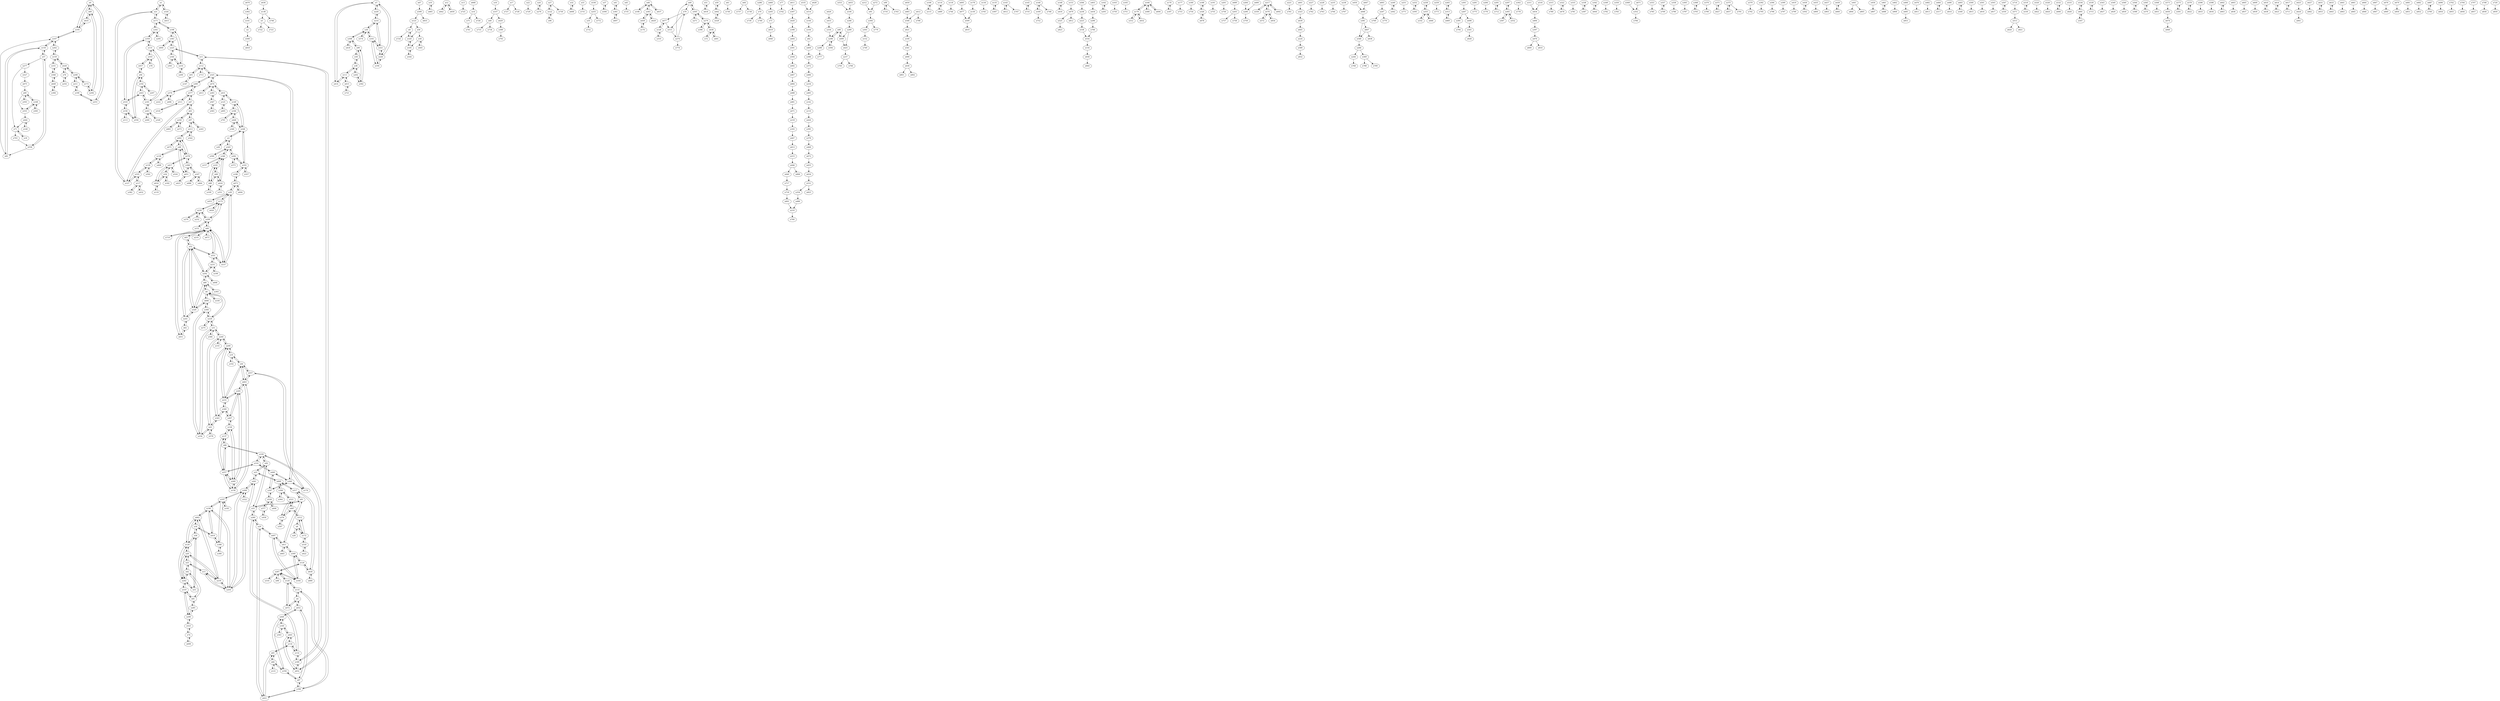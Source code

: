 digraph mapgraph {
n0[p="-73.9480613,-40.7637049"]
n1[p="-73.712891,-40.861032"]
n2[p="-74.1955544,-40.7893989"]
n3[p="-73.727242,-40.843161"]
n4[p="-73.700571,-40.848768"]
n5[p="-74.193551,-40.903933"]
n6[p="-73.717465,-40.842958"]
n7[p="-73.768898,-40.887071"]
n8[p="-73.700015,-40.836717"]
n9[p="-74.199914,-40.551733"]
n10[p="-74.057131,-40.999793"]
n11[p="-73.708236,-40.85059"]
n12[p="-73.7564774,-40.9996585"]
n13[p="-73.916988,-40.70768"]
n14[p="-73.859714,-40.974418"]
n15[p="-73.706959,-40.838914"]
n16[p="-73.6986898,-40.9770735"]
n17[p="-74.1809679,-40.6942569"]
n18[p="-73.955414,-40.7561056"]
n19[p="-73.714321,-40.845561"]
n20[p="-73.70833,-40.837761"]
n21[p="-73.713042,-40.857224"]
n22[p="-74.0725072,-40.9161419"]
n23[p="-73.706124,-40.841263"]
n24[p="-73.7691755,-40.6522811"]
n25[p="-73.706603,-40.838271"]
n26[p="-73.699668,-40.837054"]
n27[p="-74.198483,-40.556226"]
n28[p="-73.730808,-40.845095"]
n29[p="-73.705116,-40.846278"]
n30[p="-73.768309,-40.884372"]
n31[p="-73.715675,-40.843166"]
n32[p="-73.8830834,-40.5617412"]
n33[p="-73.7896098,-40.6472156"]
n34[p="-73.711488,-40.837556"]
n35[p="-74.0961973,-40.9930737"]
n36[p="-73.71116,-40.836915"]
n37[p="-74.200004,-40.996983"]
n38[p="-73.772502,-40.882125"]
n39[p="-73.720962,-40.840155"]
n40[p="-73.7334567,-40.9631318"]
n41[p="-73.701228,-40.791939"]
n42[p="-73.706242,-40.837623"]
n43[p="-73.714272,-40.840702"]
n44[p="-73.713428,-40.845665"]
n45[p="-73.833572,-40.699785"]
n46[p="-73.979743,-40.702293"]
n47[p="-73.718717,-40.851642"]
n48[p="-73.720682,-40.859717"]
n49[p="-73.7960414,-40.866325"]
n50[p="-74.198047,-40.551427"]
n51[p="-74.001257,-40.713496"]
n52[p="-73.718816,-40.840458"]
n53[p="-73.710896,-40.836369"]
n54[p="-73.727488,-40.864945"]
n55[p="-73.706655,-40.843122"]
n56[p="-74.198482,-40.550374"]
n57[p="-73.953743,-40.7574135"]
n58[p="-73.772737,-40.881881"]
n59[p="-74.1995539,-40.5145428"]
n60[p="-73.9472582,-40.7632907"]
n61[p="-73.6990212,-40.7400761"]
n62[p="-73.717744,-40.839611"]
n63[p="-73.72038,-40.853075"]
n64[p="-74.0319253,-40.9096859"]
n65[p="-73.705062,-40.847427"]
n66[p="-73.719804,-40.838061"]
n67[p="-74.200441,-40.550914"]
n68[p="-73.726459,-40.839722"]
n69[p="-73.957638,-40.754627"]
n70[p="-73.700792,-40.760842"]
n71[p="-73.955574,-40.756484"]
n72[p="-73.7849639,-40.8700612"]
n73[p="-73.7035493,-40.7690347"]
n74[p="-73.709069,-40.834341"]
n75[p="-73.861566,-40.968969"]
n76[p="-73.941109,-40.7699739"]
n77[p="-73.699067,-40.6458147"]
n78[p="-73.697752,-40.855403"]
n79[p="-73.79932,-40.868125"]
n80[p="-73.718355,-40.842856"]
n81[p="-73.706151,-40.836931"]
n82[p="-74.1964272,-40.6513668"]
n83[p="-73.718698,-40.839807"]
n84[p="-73.705081,-40.847806"]
n85[p="-73.9532809,-40.7593858"]
n86[p="-73.70888,-40.842579"]
n87[p="-73.703171,-40.847572"]
n88[p="-73.725575,-40.8397"]
n89[p="-74.1966538,-40.8725628"]
n90[p="-73.768244,-40.882295"]
n91[p="-73.70529,-40.843192"]
n92[p="-73.707395,-40.842337"]
n93[p="-73.710496,-40.849094"]
n94[p="-73.7029978,-40.8613235"]
n95[p="-74.1987921,-40.7115297"]
n96[p="-74.198598,-40.555273"]
n97[p="-73.721602,-40.85387"]
n98[p="-73.699873,-40.846104"]
n99[p="-74.186147,-40.784472"]
n100[p="-73.7343908,-40.9913271"]
n101[p="-73.72595,-40.840006"]
n102[p="-73.71455,-40.846707"]
n103[p="-73.703159,-40.85624"]
n104[p="-74.1968646,-40.6511281"]
n105[p="-74.198297,-40.552085"]
n106[p="-73.8321662,-40.6651004"]
n107[p="-73.9522133,-40.7603122"]
n108[p="-73.9791778,-40.7043399"]
n109[p="-73.7255075,-40.8392052"]
n110[p="-74.1891621,-40.655579"]
n111[p="-73.772819,-40.883071"]
n112[p="-73.710823,-40.849995"]
n113[p="-73.7082093,-40.865931"]
n114[p="-73.890098,-40.7903419"]
n115[p="-73.8326382,-40.6660592"]
n116[p="-73.70595,-40.847258"]
n117[p="-73.715391,-40.859723"]
n118[p="-73.7485744,-41.0008608"]
n119[p="-73.725777,-40.858749"]
n120[p="-73.702629,-40.84596"]
n121[p="-73.704445,-40.847856"]
n122[p="-74.199097,-40.555645"]
n123[p="-74.199204,-40.550016"]
n124[p="-73.701586,-40.844299"]
n125[p="-73.728178,-40.850213"]
n126[p="-73.710869,-40.841967"]
n127[p="-73.715786,-40.857539"]
n128[p="-73.798863,-40.869868"]
n129[p="-73.708975,-40.837568"]
n130[p="-74.1993554,-40.7863719"]
n131[p="-73.705448,-40.856598"]
n132[p="-73.706204,-40.844407"]
n133[p="-73.703298,-40.846425"]
n134[p="-74.2002518,-40.5318426"]
n135[p="-74.199002,-40.635314"]
n136[p="-73.719798,-40.859133"]
n137[p="-73.709997,-40.842193"]
n138[p="-74.196043,-40.901815"]
n139[p="-73.718986,-40.858782"]
n140[p="-73.9558124,-40.7555212"]
n141[p="-74.1991247,-40.7868105"]
n142[p="-74.1898246,-40.6550764"]
n143[p="-74.012544,-40.713179"]
n144[p="-74.1990462,-40.6499162"]
n145[p="-74.1414178,-40.647737"]
n146[p="-73.954619,-40.631944"]
n147[p="-73.710974,-40.8487"]
n148[p="-73.700882,-40.627806"]
n149[p="-73.724383,-40.844747"]
n150[p="-73.952203,-40.7589389"]
n151[p="-73.720552,-40.837248"]
n152[p="-74.1956003,-40.7141605"]
n153[p="-74.2001757,-40.7557989"]
n154[p="-74.1938622,-40.7093298"]
n155[p="-73.715377,-40.846277"]
n156[p="-73.7077768,-40.8642992"]
n157[p="-73.728247,-40.841211"]
n158[p="-73.711445,-40.844881"]
n159[p="-73.9433364,-40.7688922"]
n160[p="-73.705707,-40.848721"]
n161[p="-73.768423,-40.885168"]
n162[p="-74.201099,-40.530759"]
n163[p="-74.2000994,-40.8578577"]
n164[p="-73.703241,-40.845446"]
n165[p="-73.994091,-40.808156"]
n166[p="-74.199553,-40.553306"]
n167[p="-73.716616,-40.8665"]
n168[p="-73.956962,-40.754992"]
n169[p="-73.9545726,-40.6315498"]
n170[p="-74.1058982,-40.7079761"]
n171[p="-73.711296,-40.857059"]
n172[p="-73.701029,-40.835713"]
n173[p="-73.9457989,-40.7649862"]
n174[p="-73.713581,-40.847099"]
n175[p="-73.72074,-40.839048"]
n176[p="-73.9773054,-40.7040889"]
n177[p="-73.9888711,-40.6257607"]
n178[p="-74.2002449,-40.7849939"]
n179[p="-74.199015,-40.552686"]
n180[p="-73.767549,-40.71788"]
n181[p="-73.7049767,-40.858572"]
n182[p="-73.729091,-40.865426"]
n183[p="-74.1877673,-40.6572272"]
n184[p="-73.73212,-40.847458"]
n185[p="-73.710185,-40.839921"]
n186[p="-73.723805,-40.843187"]
n187[p="-74.1059075,-40.7084648"]
n188[p="-73.865251,-41.000085"]
n189[p="-73.707352,-40.844479"]
n190[p="-73.94714,-40.764759"]
n191[p="-73.9719667,-40.6196746"]
n192[p="-73.7063098,-40.8609937"]
n193[p="-73.724279,-40.842771"]
n194[p="-73.769443,-40.885095"]
n195[p="-73.949114,-40.762966"]
n196[p="-73.709629,-40.838844"]
n197[p="-73.709962,-40.839482"]
n198[p="-73.711345,-40.856319"]
n199[p="-73.720516,-40.844545"]
n200[p="-73.712718,-40.854801"]
n201[p="-73.6995013,-40.6595913"]
n202[p="-73.771072,-40.88207"]
n203[p="-73.8393091,-40.9906904"]
n204[p="-73.707565,-40.839455"]
n205[p="-73.7010187,-40.7680289"]
n206[p="-73.7019461,-40.7686815"]
n207[p="-73.7068613,-40.8621678"]
n208[p="-73.9446202,-40.7668711"]
n209[p="-73.713887,-40.843369"]
n210[p="-74.1823344,-40.6671048"]
n211[p="-73.946102,-40.765917"]
n212[p="-74.2006482,-40.712717"]
n213[p="-73.721102,-40.855671"]
n214[p="-73.768338,-40.88615"]
n215[p="-74.1854217,-40.6606084"]
n216[p="-73.7138,-40.854872"]
n217[p="-73.942307,-40.999205"]
n218[p="-74.188344,-40.656572"]
n219[p="-73.717848,-40.837575"]
n220[p="-73.768071,-40.886787"]
n221[p="-74.2004151,-40.672878"]
n222[p="-73.714332,-40.850355"]
n223[p="-74.1962708,-40.7102814"]
n224[p="-74.1949404,-40.7093461"]
n225[p="-73.709553,-40.852492"]
n226[p="-73.769007,-40.885768"]
n227[p="-73.699774,-40.679245"]
n228[p="-73.803176,-41.000122"]
n229[p="-73.716568,-40.843062"]
n230[p="-73.721562,-40.838072"]
n231[p="-73.720141,-40.842652"]
n232[p="-73.722361,-40.838247"]
n233[p="-73.712994,-40.843471"]
n234[p="-74.1921652,-40.6536919"]
n235[p="-73.853003,-40.985652"]
n236[p="-74.197687,-40.7107653"]
n237[p="-74.1912073,-40.8718228"]
n238[p="-73.9883978,-40.8626803"]
n239[p="-73.70795,-40.838605"]
n240[p="-73.714781,-40.843268"]
n241[p="-73.71812,-40.840036"]
n242[p="-73.708649,-40.83694"]
n243[p="-73.722953,-40.853834"]
n244[p="-74.0654406,-40.9647275"]
n245[p="-73.712101,-40.843573"]
n246[p="-74.1975331,-40.8741033"]
n247[p="-74.1820521,-40.9986537"]
n248[p="-73.725855,-40.844185"]
n249[p="-74.099625,-41.000024"]
n250[p="-73.720011,-40.849583"]
n251[p="-73.94455,-40.631072"]
n252[p="-74.1229715,-40.9834937"]
n253[p="-73.9475962,-40.7642477"]
n254[p="-73.9412967,-40.7702218"]
n255[p="-74.0970293,-40.9949191"]
n256[p="-73.71516,-40.840568"]
n257[p="-73.710233,-40.843785"]
n258[p="-73.6994165,-40.8394837"]
n259[p="-73.876399,-40.731467"]
n260[p="-73.7034307,-40.8594727"]
n261[p="-73.707146,-40.840316"]
n262[p="-73.9452922,-40.7686673"]
n263[p="-73.7037166,-40.8585598"]
n264[p="-73.6999291,-40.7679925"]
n265[p="-73.701329,-40.8309"]
n266[p="-74.0659985,-40.9694687"]
n267[p="-74.1990584,-40.7067964"]
n268[p="-73.707657,-40.84017"]
n269[p="-73.711207,-40.843675"]
n270[p="-73.721322,-40.837221"]
n271[p="-73.7919912,-40.8612579"]
n272[p="-74.2006428,-40.7126357"]
n273[p="-73.718793,-40.849817"]
n274[p="-73.800455,-40.867308"]
n275[p="-73.717043,-40.845457"]
n276[p="-73.7666177,-40.6511285"]
n277[p="-73.9542606,-40.7557805"]
n278[p="-73.723054,-40.861535"]
n279[p="-73.7927112,-40.867943"]
n280[p="-73.706241,-40.843922"]
n281[p="-74.0024963,-40.7126277"]
n282[p="-73.724619,-40.841811"]
n283[p="-73.722558,-40.846956"]
n284[p="-73.878697,-40.732697"]
n285[p="-73.706178,-40.836184"]
n286[p="-73.699989,-40.760992"]
n287[p="-73.701375,-40.845286"]
n288[p="-74.199286,-40.8694346"]
n289[p="-74.196573,-40.873523"]
n290[p="-73.707983,-40.835648"]
n291[p="-74.2000359,-40.9507897"]
n292[p="-73.719249,-40.842753"]
n293[p="-74.199993,-40.531062"]
n294[p="-73.9467577,-40.7638534"]
n295[p="-73.709877,-40.863367"]
n296[p="-74.196126,-40.7103749"]
n297[p="-73.8891797,-40.7941173"]
n298[p="-74.1985343,-40.8702658"]
n299[p="-73.720682,-40.837991"]
n300[p="-73.716046,-40.840433"]
n301[p="-74.2003834,-40.705998"]
n302[p="-74.073253,-40.73379"]
n303[p="-74.1957558,-40.7136482"]
n304[p="-74.1961916,-40.7116864"]
n305[p="-73.8905391,-40.7945661"]
n306[p="-73.721437,-40.862438"]
n307[p="-74.1991694,-40.6500379"]
n308[p="-73.768395,-40.884007"]
n309[p="-73.703507,-40.844581"]
n310[p="-73.7983115,-40.8709683"]
n311[p="-74.2005205,-40.5594302"]
n312[p="-74.200252,-40.552361"]
n313[p="-73.700453,-40.830918"]
n314[p="-73.709188,-40.843906"]
n315[p="-73.999709,-40.822205"]
n316[p="-73.699573,-40.847555"]
n317[p="-73.703296,-40.841331"]
n318[p="-73.699877,-40.835594"]
n319[p="-73.708313,-40.836286"]
n320[p="-74.199105,-40.551906"]
n321[p="-73.768371,-40.885782"]
n322[p="-74.200463,-40.524641"]
n323[p="-74.1972632,-40.7102651"]
n324[p="-73.7122683,-40.8640225"]
n325[p="-73.714252,-40.848661"]
n326[p="-73.86349,-40.999254"]
n327[p="-73.722899,-40.839626"]
n328[p="-73.7031941,-40.8584839"]
n329[p="-73.71787,-40.840389"]
n330[p="-73.717883,-40.845114"]
n331[p="-73.9438317,-40.7693493"]
n332[p="-73.6999331,-40.8401531"]
n333[p="-73.951335,-40.629978"]
n334[p="-74.1983257,-40.8712599"]
n335[p="-73.717103,-40.858028"]
n336[p="-74.198442,-40.874617"]
n337[p="-73.7309943,-40.9640334"]
n338[p="-73.699943,-40.973902"]
n339[p="-73.707827,-40.842709"]
n340[p="-73.712565,-40.841291"]
n341[p="-73.709909,-40.856985"]
n342[p="-73.8803505,-40.7074909"]
n343[p="-73.7134,-40.840901"]
n344[p="-73.712226,-40.852745"]
n345[p="-73.727903,-40.842638"]
n346[p="-73.726845,-40.841528"]
n347[p="-73.712226,-40.84732"]
n348[p="-73.733359,-40.846978"]
n349[p="-73.863458,-40.827573"]
n350[p="-73.869984,-40.826632"]
n351[p="-73.728626,-40.835716"]
n352[p="-74.0273515,-40.824112"]
n353[p="-73.968784,-40.628473"]
n354[p="-74.1807975,-40.6651944"]
n355[p="-73.7000236,-40.8395281"]
n356[p="-73.703148,-40.84863"]
n357[p="-74.0226208,-40.7462692"]
n358[p="-74.0599017,-40.728049"]
n359[p="-73.7083198,-40.8569085"]
n360[p="-73.712803,-40.847157"]
n361[p="-73.701681,-40.792536"]
n362[p="-74.1994412,-40.7864897"]
n363[p="-73.978958,-40.70216"]
n364[p="-73.70071,-40.844091"]
n365[p="-73.9404015,-40.8321814"]
n366[p="-73.704513,-40.839902"]
n367[p="-73.885446,-40.7961057"]
n368[p="-74.147874,-41.000428"]
n369[p="-74.06569,-40.96653"]
n370[p="-74.0904946,-40.7438558"]
n371[p="-74.084486,-41.000003"]
n372[p="-74.1940676,-40.652654"]
n373[p="-73.724286,-40.840243"]
n374[p="-73.714956,-40.850823"]
n375[p="-73.985235,-40.693045"]
n376[p="-73.703462,-40.839591"]
n377[p="-73.708641,-40.84842"]
n378[p="-74.1882179,-40.6564357"]
n379[p="-74.035561,-40.637917"]
n380[p="-73.711977,-40.839266"]
n381[p="-74.0715193,-40.982911"]
n382[p="-73.716793,-40.859453"]
n383[p="-73.711138,-40.855352"]
n384[p="-73.94276,-40.770744"]
n385[p="-73.715887,-40.850291"]
n386[p="-73.711914,-40.838903"]
n387[p="-73.701102,-40.973493"]
n388[p="-74.1948268,-40.6522399"]
n389[p="-73.7365045,-40.96219"]
n390[p="-73.704002,-40.846855"]
n391[p="-74.1973257,-40.7073658"]
n392[p="-73.984292,-40.693036"]
n393[p="-73.718677,-40.844484"]
n394[p="-73.940679,-40.631101"]
n395[p="-74.1885371,-40.6561264"]
n396[p="-73.7936825,-40.8685015"]
n397[p="-74.1905376,-40.5778659"]
n398[p="-74.1965693,-40.6514832"]
n399[p="-73.6996417,-40.753308"]
n400[p="-73.6992507,-40.7675267"]
n401[p="-74.2006214,-40.7123511"]
n402[p="-73.722274,-40.858564"]
n403[p="-74.2002834,-40.7127089"]
n404[p="-74.1961772,-40.6516971"]
n405[p="-73.70598,-40.848012"]
n406[p="-73.710255,-40.848699"]
n407[p="-73.711723,-40.84167"]
n408[p="-73.721046,-40.858097"]
n409[p="-74.1955791,-40.6518294"]
n410[p="-73.711787,-40.8382"]
n411[p="-73.704413,-40.844054"]
n412[p="-73.726946,-41.000121"]
n413[p="-73.720584,-40.844917"]
n414[p="-73.771038,-40.88709"]
n415[p="-73.7096036,-40.8678379"]
n416[p="-73.699873,-40.627864"]
n417[p="-73.724167,-40.862409"]
n418[p="-73.769895,-40.884093"]
n419[p="-73.7882473,-40.6457178"]
n420[p="-74.1970088,-40.6512434"]
n421[p="-73.705027,-40.846995"]
n422[p="-73.699834,-40.834761"]
n423[p="-73.718263,-40.861127"]
n424[p="-73.727403,-40.839579"]
n425[p="-74.195622,-40.87311"]
n426[p="-74.1888429,-40.6558476"]
n427[p="-74.085994,-41.000083"]
n428[p="-73.9428,-40.7687577"]
n429[p="-73.7358406,-40.9623623"]
n430[p="-74.164713,-40.999094"]
n431[p="-73.722364,-40.845521"]
n432[p="-73.714984,-40.862141"]
n433[p="-74.1994893,-40.8704883"]
n434[p="-74.1980142,-40.7114281"]
n435[p="-74.0267926,-40.8299734"]
n436[p="-73.7396421,-40.9852183"]
n437[p="-73.957531,-40.604824"]
n438[p="-73.7916166,-40.8688734"]
n439[p="-73.975447,-41.000456"]
n440[p="-73.712469,-40.846861"]
n441[p="-74.09932,-40.701014"]
n442[p="-74.1992714,-40.5132724"]
n443[p="-73.7075195,-40.8606829"]
n444[p="-73.9562644,-40.7561709"]
n445[p="-74.197402,-40.551621"]
n446[p="-74.1851105,-40.6610621"]
n447[p="-74.1874803,-40.6575853"]
n448[p="-73.731567,-40.84678"]
n449[p="-73.702685,-40.849579"]
n450[p="-74.0713155,-41.0005246"]
n451[p="-73.719949,-40.861723"]
n452[p="-73.701228,-40.849245"]
n453[p="-73.7231704,-40.838529"]
n454[p="-74.198618,-40.561098"]
n455[p="-74.1858589,-40.6594445"]
n456[p="-73.978864,-40.627018"]
n457[p="-73.702304,-40.861139"]
n458[p="-73.708134,-40.849818"]
n459[p="-73.977912,-40.701991"]
n460[p="-73.6997026,-40.7676245"]
n461[p="-74.053952,-40.999964"]
n462[p="-74.1911619,-40.5703164"]
n463[p="-73.71254,-40.845766"]
n464[p="-73.715709,-40.867847"]
n465[p="-74.056968,-41.000097"]
n466[p="-73.9553497,-40.8608276"]
n467[p="-74.1922876,-40.6538191"]
n468[p="-74.1876252,-40.6570705"]
n469[p="-73.699927,-40.830916"]
n470[p="-74.1922198,-40.585056"]
n471[p="-74.1889636,-40.6559819"]
n472[p="-73.699915,-40.8483"]
n473[p="-73.72165,-40.844526"]
n474[p="-73.721504,-40.845859"]
n475[p="-73.725972,-40.857372"]
n476[p="-73.938833,-40.631649"]
n477[p="-73.79944,-40.868718"]
n478[p="-74.1997224,-40.5249087"]
n479[p="-74.1929537,-40.752666"]
n480[p="-74.1818007,-40.6668037"]
n481[p="-74.1892854,-40.6557052"]
n482[p="-74.0088311,-40.7060176"]
n483[p="-73.7268281,-40.9992596"]
n484[p="-73.9780624,-40.8285567"]
n485[p="-74.1913179,-40.6541541"]
n486[p="-74.1933152,-40.6530645"]
n487[p="-73.703495,-40.838252"]
n488[p="-74.1899426,-40.6552026"]
n489[p="-73.880558,-40.7859056"]
n490[p="-74.201674,-40.6504"]
n491[p="-73.7924985,-40.869539"]
n492[p="-74.1941895,-40.6527815"]
n493[p="-73.9109129,-40.8924966"]
n494[p="-74.190117,-40.5760014"]
n495[p="-73.728574,-40.851174"]
n496[p="-73.714419,-40.851891"]
n497[p="-73.703845,-40.845853"]
n498[p="-74.1974008,-40.7075203"]
n499[p="-74.1961707,-40.8731892"]
n500[p="-73.860624,-40.568638"]
n501[p="-74.0024892,-40.7115668"]
n502[p="-74.164482,-41.000125"]
n503[p="-73.857848,-41.000132"]
n504[p="-74.1949431,-40.6523704"]
n505[p="-73.7946252,-40.8646576"]
n506[p="-74.198421,-41.000173"]
n507[p="-73.8718075,-40.7889383"]
n508[p="-74.1939371,-40.7903817"]
n509[p="-74.1983104,-40.7872485"]
n510[p="-73.7083284,-40.8608833"]
n511[p="-73.715705,-40.852525"]
n512[p="-73.701807,-40.836269"]
n513[p="-73.9139165,-40.9941886"]
n514[p="-74.1994378,-40.649668"]
n515[p="-73.799872,-40.868389"]
n516[p="-74.2003459,-40.5594496"]
n517[p="-73.977876,-40.8270398"]
n518[p="-73.716573,-40.85292"]
n519[p="-74.029906,-41.000325"]
n520[p="-73.7838377,-40.6480215"]
n521[p="-73.704053,-40.839279"]
n522[p="-73.70978,-40.840153"]
n523[p="-73.707759,-40.835213"]
n524[p="-73.7217,-40.863937"]
n525[p="-74.1884926,-40.7514155"]
n526[p="-73.9500299,-40.6305506"]
n527[p="-73.9574256,-40.7528454"]
n528[p="-73.70942,-40.848096"]
n529[p="-74.2001212,-40.513244"]
n530[p="-74.030145,-40.999848"]
n531[p="-74.1848503,-40.6608729"]
n532[p="-73.7029085,-40.7739309"]
n533[p="-73.8744698,-40.8727505"]
n534[p="-73.978277,-40.828677"]
n535[p="-74.2001727,-40.6491348"]
n536[p="-74.1007848,-41.0000921"]
n537[p="-73.720276,-40.840347"]
n538[p="-74.1952945,-40.7098869"]
n539[p="-74.2001652,-40.5294968"]
n540[p="-73.9110562,-40.8928913"]
n541[p="-73.735332,-40.9899117"]
n542[p="-73.718879,-40.855653"]
n543[p="-73.728313,-40.715998"]
n544[p="-74.197478,-40.552514"]
n545[p="-74.1956252,-40.7077521"]
n546[p="-73.7288865,-40.9971034"]
n547[p="-73.977331,-40.828156"]
n548[p="-74.0701774,-40.9752889"]
n549[p="-73.7881561,-40.6430598"]
n550[p="-73.8722624,-40.7900755"]
n551[p="-73.719697,-40.840419"]
n552[p="-73.8906986,-40.7959331"]
n553[p="-74.201455,-40.875573"]
n554[p="-74.1947098,-40.7096714"]
n555[p="-73.956752,-40.75563"]
n556[p="-73.704386,-40.864891"]
n557[p="-73.713526,-40.846722"]
n558[p="-73.954822,-40.757844"]
n559[p="-73.941779,-40.998994"]
n560[p="-73.9877056,-40.6800257"]
n561[p="-73.711719,-40.853469"]
n562[p="-74.0992519,-40.9987502"]
n563[p="-73.706247,-40.849477"]
n564[p="-73.6998194,-40.7723788"]
n565[p="-74.201577,-40.891795"]
n566[p="-73.9444618,-40.7698521"]
n567[p="-73.725094,-40.852118"]
n568[p="-73.920973,-40.5835005"]
n569[p="-74.027299,-40.8248101"]
n570[p="-74.199031,-40.8909985"]
n571[p="-73.9141614,-40.9972875"]
n572[p="-73.945654,-40.997527"]
n573[p="-74.2002809,-40.6374434"]
n574[p="-73.769052,-40.884697"]
n575[p="-74.1999191,-40.7764833"]
n576[p="-73.944009,-40.999887"]
n577[p="-73.716877,-40.850818"]
n578[p="-73.7136621,-40.8389249"]
n579[p="-73.7023243,-40.7739079"]
n580[p="-74.200096,-40.553925"]
n581[p="-74.20034,-40.7759675"]
n582[p="-73.769396,-40.882049"]
n583[p="-73.72598,-40.853152"]
n584[p="-74.2002083,-40.7121518"]
n585[p="-73.9568325,-40.7544926"]
n586[p="-73.71621,-40.845883"]
n587[p="-74.20058,-40.636435"]
n588[p="-73.7011217,-40.7734732"]
n589[p="-74.1939427,-40.7090411"]
n590[p="-73.72878,-40.843114"]
n591[p="-74.1956968,-40.6519592"]
n592[p="-73.718176,-40.860397"]
n593[p="-73.9572184,-40.7540862"]
n594[p="-74.200206,-40.8659145"]
n595[p="-74.1222841,-40.9833385"]
n596[p="-74.103882,-40.628291"]
n597[p="-73.699778,-40.838308"]
n598[p="-74.0276814,-40.754068"]
n599[p="-74.199988,-40.549813"]
n600[p="-73.708262,-40.855067"]
n601[p="-74.1817685,-40.6668423"]
n602[p="-74.200806,-40.890763"]
n603[p="-74.0692344,-40.8211627"]
n604[p="-73.720352,-40.844673"]
n605[p="-73.983563,-40.6899461"]
n606[p="-73.716951,-40.840313"]
n607[p="-74.0708366,-40.9770476"]
n608[p="-73.885365,-40.561022"]
n609[p="-73.873758,-40.679862"]
n610[p="-74.2011936,-40.6925523"]
n611[p="-74.2003147,-40.6492361"]
n612[p="-74.0119007,-40.7128502"]
n613[p="-74.1861298,-40.6595544"]
n614[p="-74.04989,-41.000431"]
n615[p="-73.77389,-40.882546"]
n616[p="-73.726927,-40.861255"]
n617[p="-74.198744,-40.978083"]
n618[p="-74.0019719,-40.7133247"]
n619[p="-73.7084846,-40.7695417"]
n620[p="-73.722275,-40.8383"]
n621[p="-73.7341115,-40.9917062"]
n622[p="-73.7027223,-40.7738513"]
n623[p="-74.049904,-40.999497"]
n624[p="-73.8714238,-40.7728009"]
n625[p="-73.8708873,-40.7732971"]
n626[p="-74.2000721,-40.8700956"]
n627[p="-73.9897074,-40.6253647"]
n628[p="-74.2000837,-40.6491053"]
n629[p="-73.978328,-40.70458"]
n630[p="-73.70191,-40.842864"]
n631[p="-74.181469,-41.000024"]
n632[p="-74.1987151,-40.5523621"]
n633[p="-73.9691194,-41.0003049"]
n634[p="-74.1851669,-40.6604171"]
n635[p="-73.9479808,-40.7624373"]
n636[p="-74.2001651,-40.896681"]
n637[p="-73.979871,-40.701718"]
n638[p="-74.1986782,-40.6915651"]
n639[p="-74.1967429,-40.7100496"]
n640[p="-74.1831954,-40.663526"]
n641[p="-74.200754,-40.698357"]
n642[p="-73.7577064,-41.0000361"]
n643[p="-73.968989,-40.999418"]
n644[p="-73.8781942,-40.7070772"]
n645[p="-74.1957558,-40.709643"]
n646[p="-73.6999656,-40.8388826"]
n647[p="-74.0716028,-41.0000976"]
n648[p="-74.0716803,-40.9993829"]
n649[p="-73.9434621,-40.7706234"]
n650[p="-73.7257077,-41.0002264"]
n651[p="-73.716623,-40.838536"]
n652[p="-73.70705,-40.84802"]
n653[p="-74.181836,-40.999348"]
n654[p="-73.9469189,-41.0011301"]
n655[p="-74.200171,-40.875324"]
n656[p="-74.1970371,-40.6357428"]
n657[p="-73.9852048,-40.6936076"]
n658[p="-74.1920268,-40.7087741"]
n659[p="-73.756059,-41.000656"]
n660[p="-73.975672,-40.999689"]
n661[p="-73.819692,-40.671062"]
n662[p="-73.709303,-40.838205"]
n663[p="-74.1999494,-40.8899863"]
n664[p="-74.0297451,-40.8251349"]
n665[p="-73.704091,-40.843391"]
n666[p="-73.7027438,-40.7738382"]
n667[p="-73.966927,-40.628661"]
n668[p="-73.852944,-41.002131"]
n669[p="-73.705045,-40.840379"]
n670[p="-74.200083,-40.7855375"]
n671[p="-74.0281144,-40.8239203"]
n672[p="-74.1873113,-40.6574408"]
n673[p="-73.718773,-40.837749"]
n674[p="-74.1862195,-40.630071"]
n675[p="-73.9585072,-40.753391"]
n676[p="-74.2019937,-40.5322717"]
n677[p="-74.1993286,-40.7862175"]
n678[p="-73.862449,-41.000876"]
n679[p="-74.1912263,-40.6898328"]
n680[p="-73.702422,-40.842996"]
n681[p="-73.967803,-40.628287"]
n682[p="-73.963024,-40.63352"]
n683[p="-73.719493,-40.848691"]
n684[p="-74.1914373,-40.654283"]
n685[p="-73.9560729,-40.8604964"]
n686[p="-73.712854,-40.866176"]
n687[p="-74.157193,-40.99996"]
n688[p="-74.053558,-41.000497"]
n689[p="-73.831449,-41.000005"]
n690[p="-73.7356375,-40.9894716"]
n691[p="-73.97774,-40.82925"]
n692[p="-73.942916,-40.997565"]
n693[p="-74.1845648,-41.0007773"]
n694[p="-74.200936,-40.552933"]
n695[p="-74.2002878,-40.7846121"]
n696[p="-73.9698134,-40.628068"]
n697[p="-73.699994,-40.79279"]
n698[p="-73.719574,-40.844437"]
n699[p="-73.708849,-40.834043"]
n700[p="-74.15796,-41.000497"]
n701[p="-73.734344,-40.847584"]
n702[p="-74.004078,-40.600168"]
n703[p="-73.9553622,-40.7571253"]
n704[p="-74.0720085,-40.8943342"]
n705[p="-74.146543,-40.999485"]
n706[p="-74.195214,-40.7099113"]
n707[p="-73.9598173,-40.6682026"]
n708[p="-73.927841,-40.773835"]
n709[p="-74.0238901,-40.7481769"]
n710[p="-74.1255843,-40.6454943"]
n711[p="-74.200081,-40.9784"]
n712[p="-74.2000359,-40.9500399"]
n713[p="-73.713314,-40.851557"]
n714[p="-73.9154958,-41.000103"]
n715[p="-74.198917,-40.529838"]
n716[p="-74.186105,-40.784463"]
n717[p="-74.1814037,-40.664527"]
n718[p="-74.1806286,-40.6651293"]
n719[p="-73.719376,-40.837643"]
n720[p="-73.815021,-41.000729"]
n721[p="-73.773893,-40.883067"]
n722[p="-74.188879,-40.905589"]
n723[p="-74.193156,-40.90371"]
n724[p="-74.200557,-40.551594"]
n725[p="-73.9177469,-40.7069381"]
n726[p="-73.861777,-40.97172"]
n727[p="-74.1825523,-40.6930609"]
n728[p="-74.1817155,-40.6941184"]
n729[p="-74.0717953,-40.9172873"]
n730[p="-74.199466,-40.557181"]
n731[p="-73.7898948,-40.6468309"]
n732[p="-74.0958106,-40.9918077"]
n733[p="-73.735511,-40.963977"]
n734[p="-73.735218,-40.962644"]
n735[p="-73.8332934,-40.6991197"]
n736[p="-73.700176,-40.7392251"]
n737[p="-74.0330209,-40.9097316"]
n738[p="-74.0330692,-40.9101411"]
n739[p="-73.70334,-40.760056"]
n740[p="-73.7034146,-40.7614137"]
n741[p="-73.860224,-40.964712"]
n742[p="-73.7000615,-40.6455139"]
n743[p="-74.186772,-40.783893"]
n744[p="-73.7477884,-40.999523"]
n745[p="-74.1995995,-40.5319078"]
n746[p="-74.192836,-40.903324"]
n747[p="-74.012328,-40.713941"]
n748[p="-73.95486,-40.633219"]
n749[p="-74.1953573,-40.7151079"]
n750[p="-74.200209,-40.8595066"]
n751[p="-73.993783,-40.808568"]
n752[p="-73.955473,-40.631431"]
n753[p="-73.990175,-40.626557"]
n754[p="-73.766242,-40.718647"]
n755[p="-73.971864,-40.61915"]
n756[p="-73.7005841,-40.6593909"]
n757[p="-73.84031,-40.988593"]
n758[p="-73.841982,-40.987045"]
n759[p="-73.7036284,-40.7693706"]
n760[p="-74.1836434,-40.6690416"]
n761[p="-74.2000933,-40.6736714"]
n762[p="-73.702169,-40.679732"]
n763[p="-73.8064895,-40.9933411"]
n764[p="-73.853048,-40.987235"]
n765[p="-74.18998,-40.871223"]
n766[p="-74.1907537,-40.8713756"]
n767[p="-73.98871,-40.862182"]
n768[p="-74.0661594,-40.9544378"]
n769[p="-74.1800873,-40.9970279"]
n770[p="-74.1813807,-40.9967995"]
n771[p="-73.944629,-40.631838"]
n772[p="-74.0971652,-40.9934756"]
n773[p="-73.875782,-40.731884"]
n774[p="-73.800442,-40.866848"]
n775[p="-74.0008561,-40.7129846"]
n776[p="-73.880076,-40.7327148"]
n777[p="-74.2000939,-40.8699412"]
n778[p="-74.073081,-40.734137"]
n779[p="-74.195495,-40.713731"]
n780[p="-73.999093,-40.821879"]
n781[p="-73.951106,-40.62875"]
n782[p="-73.863572,-40.828049"]
n783[p="-73.870115,-40.827171"]
n784[p="-74.0278239,-40.8196495"]
n785[p="-73.968929,-40.629231"]
n786[p="-74.060673,-40.728375"]
n787[p="-73.9408792,-40.8323747"]
n788[p="-74.0656628,-40.9639364"]
n789[p="-74.06751,-40.964854"]
n790[p="-74.0896242,-40.7439162"]
n791[p="-73.985279,-40.692158"]
n792[p="-74.034158,-40.637483"]
n793[p="-73.7389188,-40.9613178"]
n794[p="-74.1956426,-40.7075989"]
n795[p="-73.984341,-40.692121"]
n796[p="-73.940538,-40.629735"]
n797[p="-73.7016586,-40.7525286"]
n798[p="-73.7268587,-41.0003626"]
n799[p="-73.7910099,-40.6459945"]
n800[p="-74.0287521,-40.827696"]
n801[p="-73.744396,-40.985024"]
n802[p="-73.743367,-40.9836996"]
n803[p="-73.957724,-40.6058"]
n804[p="-74.097784,-40.699193"]
n805[p="-74.098737,-40.701291"]
n806[p="-74.1724347,-40.6754913"]
n807[p="-73.980999,-40.62831"]
n808[p="-74.1918314,-40.5691428"]
n809[p="-74.1924001,-40.5881065"]
n810[p="-74.191413,-40.5966642"]
n811[p="-73.938673,-40.629853"]
n812[p="-74.1864864,-40.7504125"]
n813[p="-74.0090528,-40.7055418"]
n814[p="-74.199993,-40.651299"]
n815[p="-73.8616066,-40.5703263"]
n816[p="-74.000873,-40.711697"]
n817[p="-73.861088,-40.995041"]
n818[p="-74.1917189,-40.7951415"]
n819[p="-74.196445,-40.788748"]
n820[p="-73.9146608,-40.9923411"]
n821[p="-73.9131011,-40.9908586"]
n822[p="-73.7847658,-40.6484488"]
n823[p="-74.1872774,-40.7512409"]
n824[p="-73.948033,-40.631528"]
n825[p="-74.1721638,-40.6753876"]
n826[p="-73.874766,-40.873167"]
n827[p="-73.727527,-40.717426"]
n828[p="-74.1882653,-40.7080465"]
n829[p="-73.7860747,-40.6424411"]
n830[p="-73.986961,-40.679744"]
n831[p="-73.9169986,-40.5840829"]
n832[p="-74.1924673,-40.7086842"]
n833[p="-74.104358,-40.628215"]
n834[p="-74.0278394,-40.7535432"]
n835[p="-74.199739,-40.549214"]
n836[p="-74.0697754,-40.821214"]
n837[p="-73.9834359,-40.6913476"]
n838[p="-74.0717921,-40.9758033"]
n839[p="-73.873276,-40.679921"]
n840[p="-73.7102871,-40.7693467"]
n841[p="-73.8726109,-40.772022"]
n842[p="-73.988302,-40.624514"]
n843[p="-74.199585,-40.700725"]
n844[p="-74.1902573,-40.7085084"]
n845[p="-73.819492,-40.671798"]
n846[p="-74.0301571,-40.8261156"]
n847[p="-73.967076,-40.629435"]
n848[p="-74.1801212,-40.6265398"]
n849[p="-74.1885612,-40.5378099"]
n850[p="-74.1909098,-40.6905771"]
n851[p="-73.967553,-40.626944"]
n852[p="-73.963105,-40.634065"]
n853[p="-73.9555637,-40.8603676"]
n854[p="-73.9695634,-40.626722"]
n855[p="-74.003602,-40.600628"]
n856[p="-74.0730859,-40.8921401"]
n857[p="-73.958927,-40.668021"]
n858[p="-73.927561,-40.774398"]
n859[p="-73.817745,-40.996704"]
n0 -> n60[d=81.829]
n0 -> n195[d=120.878]
n0 -> n253[d=71.994]
n1 -> n21[d=437.148]
n1 -> n324[d=479.86]
n2 -> n508[d=174.805]
n3 -> n345[d=80.521]
n3 -> n248[d=163.026]
n3 -> n28[d=396.592]
n4 -> n472[d=75.866]
n4 -> n452[d=76.61]
n4 -> n133[d=347.122]
n5 -> n722[d=434.487]
n5 -> n723[d=313.101]
n6 -> n229[d=76.336]
n6 -> n606[d=297.286]
n6 -> n330[d=242.306]
n6 -> n80[d=75.721]
n7 -> n226[d=124.644]
n7 -> n220[d=76.357]
n7 -> n414[d=180.653]
n8 -> n26[d=47.501]
n8 -> n172[d=140.595]
n8 -> n512[d=185.696]
n9 -> n320[d=71.006]
n9 -> n724[d=56.482]
n10 -> n465[d=43.485]
n11 -> n112[d=208.295]
n11 -> n652[d=320.603]
n11 -> n225[d=242.041]
n12 -> n659[d=116.343]
n12 -> n642[d=112.065]
n13 -> n725[d=104.391]
n14 -> n75[d=636.609]
n14 -> n726[d=346.989]
n15 -> n204[d=102.94]
n15 -> n25[d=77.517]
n15 -> n239[d=90.171]
n16 -> n337[d=3474.614]
n17 -> n727[d=193.364]
n17 -> n728[d=66.827]
n18 -> n71[d=50.354]
n19 -> n102[d=128.877]
n19 -> n44[d=76.001]
n19 -> n209[d=246.458]
n20 -> n25[d=155.961]
n20 -> n129[d=58.376]
n20 -> n239[d=99.144]
n20 -> n242[d=95.154]
n21 -> n127[d=233.658]
n21 -> n1[d=437.148]
n21 -> n171[d=147.983]
n22 -> n729[d=180.699]
n23 -> n261[d=137.572]
n23 -> n92[d=160.355]
n23 -> n669[d=133.976]
n24 -> n276[d=250.972]
n25 -> n15[d=77.517]
n25 -> n42[d=78.193]
n25 -> n20[d=155.961]
n26 -> n8[d=47.501]
n27 -> n122[d=82.852]
n27 -> n730[d=134.808]
n28 -> n3[d=396.592]
n29 -> n421[d=80.312]
n29 -> n497[d=122.624]
n29 -> n280[d=329.739]
n30 -> n574[d=53.47]
n30 -> n214[d=207.183]
n30 -> n161[d=51.709]
n30 -> n308[d=41.436]
n31 -> n229[d=76.003]
n31 -> n240[d=76.053]
n31 -> n586[d=305.45]
n31 -> n256[d=292.134]
n32 -> n608[d=208.672]
n33 -> n731[d=50.381]
n34 -> n36[d=76.431]
n34 -> n410[d=76.222]
n34 -> n662[d=197.478]
n35 -> n732[d=144.49]
n36 -> n34[d=76.431]
n36 -> n53[d=64.658]
n36 -> n129[d=197.638]
n37 -> n506[d=387.003]
n38 -> n58[d=42.419]
n38 -> n111[d=108.514]
n38 -> n202[d=120.375]
n39 -> n175[d=93.575]
n39 -> n453[d=308.777]
n39 -> n473[d=456.341]
n39 -> n537[d=44.118]
n40 -> n733[d=217.748]
n40 -> n734[d=157.524]
n41 -> n361[d=67.066]
n42 -> n81[d=77.887]
n42 -> n25[d=78.193]
n42 -> n242[d=216.267]
n43 -> n343[d=77.431]
n43 -> n256[d=76.172]
n43 -> n578[d=204.157]
n43 -> n240[d=288.521]
n44 -> n233[d=246.678]
n44 -> n463[d=75.535]
n44 -> n19[d=76.001]
n44 -> n557[d=131.813]
n45 -> n735[d=77.979]
n46 -> n108[d=232.538]
n46 -> n363[d=67.806]
n46 -> n637[d=69.13]
n47 -> n127[d=722.934]
n47 -> n63[d=213.377]
n47 -> n577[d=181.89]
n48 -> n402[d=193.051]
n48 -> n278[d=284.007]
n48 -> n451[d=244.677]
n48 -> n136[d=99.132]
n49 -> n505[d=337.818]
n49 -> n79[d=440.599]
n50 -> n105[d=76.154]
n50 -> n445[d=59.181]
n51 -> n618[d=63.2]
n52 -> n83[d=73.165]
n52 -> n292[d=257.885]
n52 -> n551[d=62.743]
n52 -> n329[d=46.147]
n52 -> n241[d=52.928]
n53 -> n36[d=64.658]
n53 -> n242[d=207.96]
n54 -> n616[d=585.355]
n54 -> n417[d=396.954]
n54 -> n182[d=158.299]
n55 -> n280[d=95.697]
n55 -> n92[d=108.081]
n55 -> n91[d=117.078]
n56 -> n320[d=178.297]
n56 -> n50[d=152.213]
n57 -> n558[d=76.326]
n57 -> n277[d=255.592]
n57 -> n150[d=189.895]
n58 -> n38[d=42.419]
n58 -> n90[d=651.879]
n59 -> n442[d=149.924]
n60 -> n0[d=81.829]
n60 -> n294[d=75.444]
n60 -> n635[d=112.732]
n61 -> n736[d=136.305]
n62 -> n651[d=122.827]
n62 -> n241[d=56.866]
n63 -> n47[d=213.377]
n63 -> n97[d=136.203]
n63 -> n250[d=441.418]
n64 -> n737[d=93.576]
n64 -> n738[d=116.31]
n65 -> n421[d=48.126]
n65 -> n84[d=42.173]
n65 -> n116[d=77.786]
n66 -> n719[d=50.03]
n66 -> n673[d=43.317]
n66 -> n83[d=198.485]
n66 -> n299[d=60.722]
n66 -> n219[d=76.224]
n66 -> n651[d=78.607]
n66 -> n537[d=257.274]
n66 -> n551[d=260.48]
n67 -> n599[d=128.269]
n68 -> n424[d=81.028]
n68 -> n88[d=74.406]
n68 -> n101[d=58.181]
n69 -> n593[d=72.852]
n69 -> n555[d=102.299]
n69 -> n168[d=44.151]
n70 -> n739[d=231.803]
n70 -> n740[d=264.338]
n71 -> n18[d=50.354]
n71 -> n703[d=66.565]
n72 -> n438[d=605.197]
n73 -> n619[d=389.242]
n74 -> n699[d=46.946]
n74 -> n523[d=126.515]
n75 -> n741[d=487.131]
n76 -> n254[d=288.102]
n76 -> n428[d=202.59]
n77 -> n742[d=90.326]
n78 -> n103[d=464.172]
n79 -> n477[d=49.934]
n79 -> n515[d=43.411]
n80 -> n393[d=183.045]
n80 -> n6[d=75.721]
n80 -> n292[d=76.07]
n80 -> n329[d=277.335]
n81 -> n42[d=77.887]
n81 -> n319[d=195.514]
n81 -> n285[d=92.08]
n82 -> n409[d=49.166]
n83 -> n52[d=73.165]
n83 -> n66[d=198.485]
n84 -> n356[d=237.379]
n84 -> n65[d=42.173]
n84 -> n121[d=53.784]
n85 -> n150[d=103.497]
n85 -> n107[d=136.736]
n86 -> n257[d=175.907]
n86 -> n339[d=77.222]
n86 -> n137[d=103.705]
n87 -> n452[d=247.622]
n87 -> n356[d=132.095]
n87 -> n390[d=106.029]
n88 -> n68[d=74.406]
n88 -> n101[d=46.399]
n88 -> n109[d=55.311]
n89 -> n298[d=345.677]
n89 -> n499[d=61.411]
n90 -> n308[d=193.137]
n90 -> n58[d=651.879]
n90 -> n582[d=100.637]
n91 -> n55[d=117.078]
n91 -> n317[d=267.784]
n91 -> n411[d=96.489]
n92 -> n23[d=160.355]
n92 -> n339[d=55.06]
n92 -> n55[d=108.081]
n93 -> n147[d=59.463]
n93 -> n112[d=103.893]
n94 -> n556[d=450.242]
n94 -> n457[d=61.872]
n94 -> n192[d=289.566]
n95 -> n304[d=250.992]
n96 -> n122[d=59.061]
n97 -> n213[d=209.581]
n97 -> n63[d=136.203]
n97 -> n243[d=134.582]
n98 -> n287[d=162.058]
n99 -> n743[d=83.151]
n99 -> n716[d=71.358]
n100 -> n541[d=176.218]
n101 -> n68[d=58.181]
n101 -> n88[d=46.399]
n101 -> n346[d=218.618]
n102 -> n19[d=128.877]
n103 -> n131[d=196.599]
n103 -> n457[d=573.296]
n103 -> n78[d=464.172]
n104 -> n82[d=45.454]
n105 -> n544[d=86.355]
n105 -> n320[d=71.109]
n106 -> n115[d=113.804]
n107 -> n150[d=169.118]
n107 -> n195[d=352.509]
n107 -> n262[d=1117.088]
n108 -> n46[d=232.538]
n109 -> n88[d=55.311]
n110 -> n426[d=40.213]
n111 -> n38[d=108.514]
n111 -> n414[d=492.789]
n111 -> n615[d=107.362]
n112 -> n93[d=103.893]
n112 -> n11[d=208.295]
n112 -> n713[d=286.128]
n112 -> n325[d=324.331]
n113 -> n156[d=188.178]
n114 -> n489[d=1100.962]
n115 -> n106[d=113.804]
n116 -> n132[d=319.562]
n116 -> n405[d=83.914]
n116 -> n65[d=77.786]
n117 -> n382[d=124.262]
n117 -> n335[d=270.495]
n117 -> n432[d=276.254]
n118 -> n744[d=162.725]
n119 -> n616[d=300.024]
n120 -> n472[d=346.145]
n120 -> n287[d=118.966]
n120 -> n133[d=77.063]
n121 -> n84[d=53.784]
n122 -> n96[d=59.061]
n122 -> n27[d=456.939]
n123 -> n9[d=200.124]
n123 -> n56[d=72.841]
n124 -> n630[d=161.944]
n124 -> n309[d=165.018]
n124 -> n287[d=72.86]
n125 -> n431[d=722.993]
n125 -> n495[d=104.527]
n126 -> n269[d=192.037]
n126 -> n407[d=79.597]
n126 -> n137[d=77.538]
n127 -> n21[d=233.658]
n127 -> n335[d=123.555]
n127 -> n47[d=722.934]
n128 -> n477[d=136.769]
n128 -> n310[d=1268.545]
n129 -> n20[d=58.376]
n129 -> n242[d=75.023]
n129 -> n662[d=76.016]
n129 -> n36[d=197.638]
n130 -> n509[d=100.611]
n131 -> n103[d=196.599]
n131 -> n181[d=223.806]
n131 -> n359[d=244.376]
n132 -> n189[d=97.535]
n132 -> n116[d=319.562]
n132 -> n280[d=54.385]
n133 -> n4[d=347.122]
n133 -> n120[d=77.063]
n133 -> n390[d=76.906]
n134 -> n745[d=55.621]
n135 -> n587[d=182.394]
n136 -> n408[d=171.993]
n136 -> n139[d=78.67]
n136 -> n48[d=99.132]
n137 -> n257[d=178.072]
n137 -> n126[d=77.538]
n137 -> n86[d=103.705]
n138 -> n746[d=342.566]
n138 -> n5[d=318.091]
n139 -> n592[d=194.572]
n139 -> n136[d=78.67]
n139 -> n335[d=179.192]
n140 -> n444[d=84.393]
n141 -> n2[d=418.735]
n142 -> n110[d=41.582]
n143 -> n612[d=65.395]
n143 -> n747[d=86.664]
n144 -> n104[d=189.161]
n145 -> n710[d=1392.698]
n146 -> n748[d=143.225]
n146 -> n169[d=44.69]
n147 -> n93[d=59.463]
n148 -> n416[d=86.449]
n149 -> n184[d=1056.066]
n149 -> n248[d=138.79]
n149 -> n431[d=190.403]
n150 -> n85[d=103.497]
n150 -> n57[d=189.895]
n150 -> n107[d=169.118]
n151 -> n299[d=83.339]
n152 -> n749[d=107.361]
n153 -> n479[d=708.013]
n154 -> n658[d=135.389]
n155 -> n240[d=338.321]
n156 -> n556[d=296.929]
n156 -> n510[d=416.438]
n156 -> n113[d=188.178]
n157 -> n346[d=83.961]
n158 -> n257[d=158.892]
n158 -> n269[d=135.587]
n158 -> n463[d=130.554]
n159 -> n331[d=63.003]
n159 -> n428[d=48.913]
n159 -> n262[d=211.373]
n160 -> n449[d=286.874]
n160 -> n563[d=108.94]
n160 -> n405[d=83.143]
n161 -> n194[d=49.123]
n161 -> n30[d=51.709]
n161 -> n321[d=68.413]
n162 -> n293[d=99.36]
n163 -> n750[d=228.908]
n164 -> n309[d=102.98]
n164 -> n287[d=162.563]
n164 -> n497[d=68.503]
n165 -> n751[d=52.638]
n166 -> n580[d=82.717]
n166 -> n694[d=123.987]
n166 -> n179[d=82.577]
n167 -> n464[d=187.732]
n167 -> n686[d=371.056]
n167 -> n306[d=741.904]
n168 -> n69[d=44.151]
n168 -> n585[d=56.606]
n168 -> n555[d=78.816]
n169 -> n146[d=44.69]
n169 -> n752[d=77.122]
n170 -> n187[d=94.898]
n171 -> n341[d=116.939]
n171 -> n198[d=82.387]
n171 -> n21[d=147.983]
n172 -> n318[d=83.618]
n172 -> n8[d=140.595]
n172 -> n512[d=90.989]
n173 -> n208[d=218.541]
n173 -> n294[d=149.622]
n174 -> n360[d=56.144]
n174 -> n557[d=42.175]
n175 -> n299[d=117.417]
n175 -> n230[d=143.742]
n175 -> n620[d=193.351]
n175 -> n39[d=93.575]
n176 -> n459[d=238.816]
n177 -> n753[d=141.242]
n178 -> n130[d=170.778]
n179 -> n632[d=44.036]
n179 -> n312[d=110.582]
n179 -> n166[d=82.577]
n180 -> n754[d=139.309]
n181 -> n131[d=223.806]
n181 -> n443[d=326.899]
n181 -> n263[d=107.052]
n182 -> n54[d=158.299]
n183 -> n447[d=46.602]
n184 -> n701[d=193.24]
n184 -> n448[d=88.602]
n184 -> n149[d=1056.066]
n185 -> n197[d=52.295]
n186 -> n193[d=61.076]
n186 -> n473[d=243.212]
n187 -> n170[d=94.898]
n188 -> n326[d=499.906]
n189 -> n339[d=146.641]
n189 -> n132[d=97.535]
n189 -> n652[d=396.205]
n190 -> n211[d=250.546]
n190 -> n253[d=68.619]
n191 -> n755[d=58.973]
n192 -> n207[d=138.547]
n192 -> n94[d=289.566]
n192 -> n443[d=109.305]
n193 -> n327[d=461.351]
n193 -> n248[d=200.95]
n193 -> n186[d=61.076]
n193 -> n282[d=109.82]
n194 -> n161[d=49.123]
n194 -> n226[d=65.049]
n195 -> n107[d=352.509]
n195 -> n635[d=112.093]
n195 -> n0[d=120.878]
n196 -> n204[d=186.451]
n196 -> n410[d=195.155]
n196 -> n197[d=76.273]
n196 -> n662[d=76.163]
n197 -> n386[d=176.381]
n197 -> n196[d=76.273]
n197 -> n268[d=208.45]
n197 -> n185[d=52.295]
n198 -> n216[d=331.547]
n198 -> n171[d=82.387]
n198 -> n383[d=110.725]
n199 -> n231[d=212.843]
n200 -> n216[d=91.407]
n201 -> n756[d=84.553]
n202 -> n582[d=222.304]
n202 -> n38[d=120.375]
n203 -> n757[d=260.126]
n203 -> n758[d=465.99]
n204 -> n196[d=186.451]
n204 -> n15[d=102.94]
n204 -> n268[d=48.571]
n204 -> n261[d=65.091]
n204 -> n239[d=99.911]
n205 -> n73[d=240.695]
n206 -> n759[d=161.066]
n207 -> n192[d=138.547]
n208 -> n211[d=173.737]
n208 -> n173[d=218.541]
n208 -> n428[d=243.644]
n209 -> n343[d=277.47]
n209 -> n233[d=75.97]
n209 -> n240[d=76.036]
n209 -> n19[d=246.458]
n210 -> n760[d=246.602]
n211 -> n190[d=250.546]
n211 -> n208[d=173.737]
n212 -> n95[d=204.704]
n213 -> n542[d=197.506]
n213 -> n402[d=333.164]
n213 -> n97[d=209.581]
n214 -> n220[d=76.417]
n214 -> n30[d=207.183]
n214 -> n321[d=41.07]
n215 -> n446[d=56.87]
n216 -> n200[d=91.407]
n216 -> n344[d=300.843]
n216 -> n198[d=331.547]
n217 -> n576[d=161.716]
n217 -> n559[d=50.139]
n217 -> n692[d=189.386]
n218 -> n183[d=50.584]
n219 -> n66[d=76.224]
n220 -> n7[d=76.357]
n220 -> n214[d=76.417]
n221 -> n761[d=90.738]
n222 -> n374[d=74.652]
n223 -> n538[d=93.252]
n224 -> n589[d=90.7]
n225 -> n11[d=242.041]
n225 -> n383[d=344.848]
n225 -> n344[d=240.868]
n226 -> n321[d=53.488]
n226 -> n7[d=124.644]
n226 -> n194[d=65.049]
n227 -> n762[d=212.086]
n228 -> n763[d=807.34]
n229 -> n300[d=298.474]
n229 -> n6[d=76.336]
n229 -> n275[d=269.293]
n229 -> n31[d=76.003]
n230 -> n232[d=69.976]
n230 -> n270[d=96.757]
n230 -> n175[d=143.742]
n230 -> n299[d=75.334]
n231 -> n292[d=75.871]
n231 -> n199[d=212.843]
n231 -> n551[d=251.098]
n232 -> n230[d=69.976]
n233 -> n340[d=245.079]
n233 -> n209[d=75.97]
n233 -> n245[d=75.969]
n233 -> n44[d=246.678]
n234 -> n485[d=50.428]
n235 -> n764[d=176.65]
n236 -> n223[d=130.956]
n237 -> n765[d=123.025]
n237 -> n766[d=64.583]
n238 -> n767[d=60.633]
n239 -> n20[d=99.144]
n239 -> n204[d=99.911]
n239 -> n15[d=90.171]
n239 -> n662[d=122.203]
n240 -> n155[d=338.321]
n240 -> n209[d=76.036]
n240 -> n31[d=76.053]
n240 -> n43[d=288.521]
n241 -> n62[d=56.866]
n241 -> n329[d=46.297]
n241 -> n52[d=52.928]
n242 -> n42[d=216.267]
n242 -> n53[d=207.96]
n242 -> n129[d=75.023]
n242 -> n319[d=78.022]
n242 -> n20[d=95.154]
n243 -> n97[d=134.582]
n244 -> n768[d=1147.578]
n245 -> n463[d=246.63]
n245 -> n407[d=213.98]
n245 -> n233[d=75.969]
n245 -> n269[d=76.053]
n246 -> n289[d=103.379]
n247 -> n769[d=244.69]
n247 -> n770[d=186.592]
n248 -> n3[d=163.026]
n248 -> n149[d=138.79]
n248 -> n193[d=200.95]
n248 -> n448[d=591.035]
n249 -> n562[d=169.233]
n250 -> n273[d=88.85]
n250 -> n683[d=111.315]
n250 -> n63[d=441.418]
n251 -> n771[d=85.436]
n252 -> n595[d=171.196]
n253 -> n190[d=68.619]
n253 -> n0[d=71.994]
n254 -> n76[d=288.102]
n255 -> n772[d=186.112]
n255 -> n35[d=216.912]
n256 -> n43[d=76.172]
n256 -> n300[d=76.221]
n256 -> n31[d=292.134]
n257 -> n137[d=178.072]
n257 -> n86[d=175.907]
n257 -> n269[d=76.468]
n257 -> n314[d=88.927]
n257 -> n158[d=158.892]
n258 -> n355[d=51.31]
n259 -> n773[d=69.662]
n260 -> n263[d=104.319]
n261 -> n268[d=45.95]
n261 -> n204[d=65.091]
n261 -> n23[d=137.572]
n262 -> n159[d=211.373]
n262 -> n107[d=1117.088]
n263 -> n260[d=104.319]
n263 -> n181[d=107.052]
n263 -> n328[d=44.745]
n264 -> n206[d=186.55]
n265 -> n313[d=73.729]
n266 -> n369[d=329.794]
n266 -> n244[d=532.098]
n267 -> n498[d=161.991]
n267 -> n391[d=159.518]
n268 -> n204[d=48.571]
n268 -> n197[d=208.45]
n268 -> n522[d=218.011]
n268 -> n261[d=45.95]
n269 -> n126[d=192.037]
n269 -> n257[d=76.468]
n269 -> n245[d=76.053]
n269 -> n158[d=135.587]
n270 -> n230[d=96.757]
n271 -> n505[d=483.543]
n272 -> n95[d=198.636]
n273 -> n250[d=88.85]
n274 -> n49[d=325.366]
n274 -> n774[d=47.359]
n274 -> n79[d=106.266]
n275 -> n229[d=269.293]
n276 -> n24[d=250.972]
n277 -> n527[d=426.686]
n277 -> n71[d=135.505]
n278 -> n306[d=169.097]
n278 -> n402[d=406.745]
n278 -> n417[d=134.927]
n278 -> n48[d=284.007]
n279 -> n396[d=102.665]
n279 -> n438[d=138.55]
n279 -> n505[d=404.591]
n280 -> n55[d=95.697]
n280 -> n132[d=54.385]
n280 -> n29[d=329.739]
n281 -> n775[d=144.083]
n282 -> n193[d=109.82]
n282 -> n345[d=291.158]
n282 -> n373[d=195.813]
n283 -> n474[d=150.796]
n283 -> n567[d=742.801]
n284 -> n776[d=75.856]
n285 -> n290[d=163.129]
n285 -> n81[d=92.08]
n286 -> n70[d=69.658]
n287 -> n120[d=118.966]
n287 -> n98[d=162.058]
n287 -> n124[d=72.86]
n287 -> n316[d=265.119]
n287 -> n164[d=162.563]
n288 -> n777[d=91.032]
n289 -> n499[d=62.943]
n289 -> n425[d=83.763]
n290 -> n285[d=163.129]
n290 -> n319[d=76.181]
n290 -> n523[d=51.911]
n291 -> n712[d=84.688]
n292 -> n80[d=76.07]
n292 -> n231[d=75.871]
n292 -> n698[d=189.248]
n292 -> n52[d=257.885]
n293 -> n162[d=99.36]
n294 -> n60[d=75.444]
n294 -> n173[d=149.622]
n295 -> n341[d=734.563]
n296 -> n706[d=92.555]
n297 -> n305[d=226.383]
n298 -> n89[d=345.677]
n298 -> n288[d=106.26]
n298 -> n594[d=487.335]
n299 -> n230[d=75.334]
n299 -> n151[d=83.339]
n299 -> n66[d=60.722]
n299 -> n175[d=117.417]
n300 -> n256[d=76.221]
n300 -> n606[d=77.392]
n300 -> n229[d=298.474]
n301 -> n267[d=142.673]
n302 -> n778[d=41.217]
n303 -> n152[d=58.453]
n304 -> n303[d=222.199]
n304 -> n779[d=237.39]
n305 -> n367[d=574.064]
n305 -> n297[d=226.383]
n305 -> n552[d=285.688]
n306 -> n167[d=741.904]
n306 -> n278[d=169.097]
n306 -> n451[d=154.259]
n307 -> n420[d=186.81]
n308 -> n90[d=193.137]
n308 -> n30[d=41.436]
n308 -> n418[d=126.708]
n309 -> n124[d=165.018]
n309 -> n164[d=102.98]
n309 -> n411[d=116.619]
n310 -> n128[d=130.841]
n311 -> n454[d=245.418]
n312 -> n179[d=110.582]
n313 -> n265[d=73.729]
n313 -> n469[d=44.255]
n314 -> n440[d=429.118]
n314 -> n257[d=88.927]
n314 -> n339[d=142.125]
n315 -> n780[d=63.252]
n316 -> n287[d=265.119]
n317 -> n91[d=267.784]
n317 -> n630[d=211.086]
n317 -> n669[d=182.605]
n318 -> n172[d=83.618]
n318 -> n422[d=69.236]
n319 -> n290[d=76.181]
n319 -> n242[d=78.022]
n319 -> n81[d=195.514]
n320 -> n9[d=71.006]
n320 -> n105[d=71.109]
n321 -> n214[d=41.07]
n321 -> n161[d=68.413]
n321 -> n226[d=53.488]
n322 -> n478[d=69.314]
n323 -> n639[d=49.975]
n324 -> n415[d=526.017]
n324 -> n1[d=479.86]
n325 -> n474[d=684.981]
n325 -> n385[d=227.66]
n325 -> n112[d=324.331]
n325 -> n360[d=184.868]
n326 -> n678[d=200.524]
n326 -> n188[d=499.906]
n327 -> n193[d=461.351]
n328 -> n263[d=44.745]
n329 -> n241[d=46.297]
n329 -> n80[d=277.335]
n329 -> n52[d=46.147]
n329 -> n606[d=77.808]
n330 -> n6[d=242.306]
n331 -> n566[d=82.337]
n331 -> n159[d=63.003]
n332 -> n355[d=69.913]
n333 -> n781[d=137.908]
n334 -> n298[d=150.05]
n335 -> n139[d=179.192]
n335 -> n117[d=270.495]
n335 -> n127[d=123.555]
n336 -> n246[d=95.471]
n337 -> n429[d=448.832]
n337 -> n40[d=229.874]
n338 -> n387[d=153.806]
n339 -> n92[d=55.06]
n339 -> n314[d=142.125]
n339 -> n189[d=146.641]
n339 -> n86[d=77.222]
n340 -> n407[d=82.477]
n340 -> n343[d=82.55]
n340 -> n233[d=245.079]
n341 -> n171[d=116.939]
n341 -> n359[d=133.933]
n341 -> n295[d=734.563]
n342 -> n644[d=253.151]
n343 -> n340[d=82.55]
n343 -> n209[d=277.47]
n343 -> n43[d=77.431]
n344 -> n216[d=300.843]
n344 -> n225[d=240.868]
n344 -> n561[d=91.101]
n345 -> n3[d=80.521]
n345 -> n346[d=141.798]
n345 -> n282[d=291.158]
n345 -> n590[d=90.796]
n346 -> n157[d=83.961]
n346 -> n101[d=218.618]
n346 -> n424[d=214.756]
n346 -> n345[d=141.798]
n347 -> n440[d=59.729]
n347 -> n528[d=218.6]
n347 -> n360[d=51.808]
n348 -> n448[d=153.986]
n349 -> n782[d=53.791]
n350 -> n783[d=60.939]
n351 -> n424[d=489.226]
n352 -> n784[d=497.819]
n353 -> n785[d=85.169]
n354 -> n480[d=230.891]
n355 -> n258[d=51.31]
n355 -> n332[d=69.913]
n355 -> n646[d=74.956]
n356 -> n84[d=237.379]
n356 -> n449[d=115.289]
n356 -> n87[d=132.095]
n357 -> n709[d=239.673]
n358 -> n786[d=74.419]
n359 -> n341[d=133.933]
n359 -> n510[d=450.732]
n359 -> n131[d=244.376]
n360 -> n440[d=43.273]
n360 -> n347[d=51.808]
n360 -> n325[d=184.868]
n360 -> n174[d=56.144]
n361 -> n41[d=67.066]
n361 -> n697[d=107.687]
n362 -> n141[d=44.525]
n363 -> n46[d=67.806]
n363 -> n459[d=90.156]
n363 -> n629[d=274.282]
n364 -> n366[d=599.111]
n365 -> n787[d=45.577]
n366 -> n364[d=599.111]
n366 -> n521[d=79.479]
n366 -> n669[d=69.52]
n367 -> n305[d=574.064]
n368 -> n705[d=153.203]
n369 -> n788[d=288.793]
n369 -> n789[d=260.189]
n370 -> n790[d=84.517]
n371 -> n427[d=122.851]
n372 -> n486[d=40.015]
n373 -> n282[d=195.813]
n374 -> n385[d=98.155]
n374 -> n496[d=129.04]
n374 -> n222[d=74.652]
n375 -> n791[d=98.7]
n375 -> n657[d=62.61]
n376 -> n597[d=359.491]
n376 -> n521[d=60.625]
n376 -> n487[d=155.454]
n377 -> n458[d=161.225]
n377 -> n528[d=370.265]
n378 -> n468[d=49.321]
n379 -> n792[d=127.843]
n380 -> n386[d=40.71]
n381 -> n607[d=654.853]
n381 -> n548[d=856.574]
n382 -> n117[d=124.262]
n383 -> n198[d=110.725]
n383 -> n225[d=344.848]
n383 -> n600[d=244.792]
n384 -> n649[d=90.276]
n385 -> n374[d=98.155]
n385 -> n577[d=101.991]
n385 -> n325[d=227.66]
n386 -> n410[d=78.943]
n386 -> n380[d=40.71]
n386 -> n197[d=176.381]
n387 -> n338[d=153.806]
n388 -> n372[d=41.454]
n389 -> n793[d=225.491]
n390 -> n133[d=76.906]
n390 -> n421[d=88.661]
n390 -> n87[d=106.029]
n391 -> n794[d=121.299]
n392 -> n795[d=101.827]
n393 -> n80[d=183.045]
n394 -> n796[d=152.358]
n395 -> n378[d=43.679]
n396 -> n279[d=102.665]
n397 -> n470[d=812.062]
n398 -> n404[d=40.742]
n399 -> n797[d=191.374]
n400 -> n206[d=261.474]
n401 -> n323[d=367.058]
n402 -> n278[d=406.745]
n402 -> n213[d=333.164]
n402 -> n475[d=339.979]
n402 -> n48[d=193.051]
n403 -> n434[d=238.464]
n404 -> n591[d=49.918]
n405 -> n160[d=83.143]
n405 -> n116[d=83.914]
n405 -> n652[d=90.005]
n406 -> n528[d=88.785]
n407 -> n245[d=213.98]
n407 -> n126[d=79.597]
n407 -> n340[d=82.477]
n408 -> n136[d=171.993]
n409 -> n388[d=42.012]
n410 -> n34[d=76.222]
n410 -> n386[d=78.943]
n410 -> n196[d=195.155]
n411 -> n91[d=96.489]
n411 -> n665[d=58.053]
n411 -> n497[d=218.101]
n411 -> n309[d=116.619]
n412 -> n798[d=48.859]
n412 -> n546[d=353.129]
n413 -> n474[d=130.309]
n414 -> n7[d=180.653]
n414 -> n111[d=492.789]
n415 -> n324[d=526.017]
n416 -> n148[d=86.449]
n417 -> n524[d=282.262]
n417 -> n278[d=134.927]
n417 -> n616[d=275.99]
n417 -> n54[d=396.954]
n418 -> n308[d=126.708]
n419 -> n799[d=278.375]
n420 -> n398[d=45.67]
n421 -> n390[d=88.661]
n421 -> n65[d=48.126]
n421 -> n29[d=80.312]
n422 -> n318[d=69.236]
n423 -> n451[d=357.747]
n424 -> n346[d=214.756]
n424 -> n68[d=81.028]
n424 -> n351[d=489.226]
n425 -> n237[d=398.798]
n426 -> n395[d=40.33]
n427 -> n371[d=122.851]
n428 -> n208[d=243.644]
n428 -> n159[d=48.913]
n428 -> n76[d=202.59]
n429 -> n389[d=58.947]
n430 -> n502[d=128.152]
n431 -> n125[d=722.993]
n431 -> n149[d=190.403]
n431 -> n474[d=81.521]
n432 -> n117[d=276.254]
n433 -> n334[d=163.528]
n434 -> n296[d=197.595]
n435 -> n800[d=310.497]
n436 -> n801[d=439.15]
n436 -> n802[d=357.823]
n437 -> n803[d=109.742]
n438 -> n491[d=104.906]
n438 -> n279[d=138.55]
n438 -> n72[d=605.197]
n439 -> n660[d=89.187]
n440 -> n360[d=43.273]
n440 -> n347[d=59.729]
n440 -> n314[d=429.118]
n441 -> n804[d=240.349]
n441 -> n805[d=58.001]
n442 -> n529[d=73.076]
n442 -> n59[d=149.924]
n443 -> n510[d=71.583]
n443 -> n181[d=326.899]
n443 -> n192[d=109.305]
n444 -> n71[d=64.139]
n444 -> n140[d=84.393]
n445 -> n50[d=59.181]
n446 -> n806[d=1930.279]
n446 -> n640[d=318.049]
n447 -> n613[d=246.821]
n448 -> n184[d=88.602]
n448 -> n248[d=591.035]
n448 -> n348[d=153.986]
n449 -> n452[d=129.8]
n449 -> n356[d=115.289]
n449 -> n160[d=286.874]
n450 -> n648[d=130.59]
n451 -> n48[d=244.677]
n451 -> n423[d=357.747]
n451 -> n306[d=154.259]
n452 -> n449[d=129.8]
n452 -> n4[d=76.61]
n452 -> n87[d=247.622]
n453 -> n39[d=308.777]
n454 -> n494[d=1884.031]
n455 -> n634[d=122.895]
n456 -> n807[d=230.441]
n457 -> n94[d=61.872]
n457 -> n103[d=573.296]
n458 -> n377[d=161.225]
n459 -> n363[d=90.156]
n459 -> n176[d=238.816]
n460 -> n205[d=119.74]
n461 -> n688[d=61.491]
n462 -> n808[d=142.372]
n463 -> n44[d=75.535]
n463 -> n158[d=130.554]
n463 -> n245[d=246.63]
n463 -> n557[d=138.869]
n464 -> n167[d=187.732]
n465 -> n10[d=43.485]
n466 -> n685[d=83.947]
n467 -> n684[d=50.24]
n468 -> n672[d=48.958]
n469 -> n313[d=44.255]
n470 -> n809[d=339.711]
n470 -> n810[d=1319.519]
n471 -> n218[d=44.53]
n472 -> n120[d=346.145]
n472 -> n4[d=75.866]
n473 -> n604[d=110.724]
n473 -> n186[d=243.212]
n473 -> n39[d=456.341]
n474 -> n413[d=130.309]
n474 -> n325[d=684.981]
n474 -> n431[d=81.521]
n474 -> n283[d=150.796]
n475 -> n402[d=339.979]
n476 -> n811[d=200.162]
n477 -> n515[d=52.264]
n477 -> n128[d=136.769]
n478 -> n322[d=69.314]
n479 -> n812[d=614.967]
n479 -> n525[d=402.374]
n480 -> n210[d=56.1]
n481 -> n471[d=41.031]
n482 -> n813[d=56.11]
n483 -> n546[d=262.065]
n484 -> n517[d=170.071]
n485 -> n142[d=130.633]
n486 -> n234[d=40.694]
n487 -> n376[d=155.454]
n487 -> n521[d=123.485]
n487 -> n512[d=262.899]
n488 -> n481[d=40.804]
n489 -> n114[d=1100.962]
n490 -> n814[d=173.505]
n491 -> n438[d=104.906]
n492 -> n467[d=40.566]
n493 -> n540[d=45.531]
n494 -> n397[d=210.344]
n495 -> n125[d=104.527]
n496 -> n374[d=129.04]
n497 -> n29[d=122.624]
n497 -> n164[d=68.503]
n497 -> n411[d=218.101]
n498 -> n545[d=130.377]
n499 -> n89[d=61.411]
n499 -> n425[d=59.724]
n500 -> n815[d=205.258]
n501 -> n816[d=136.99]
n502 -> n430[d=128.152]
n503 -> n817[d=629.245]
n504 -> n492[d=41.508]
n505 -> n49[d=337.818]
n505 -> n271[d=483.543]
n505 -> n279[d=404.591]
n506 -> n37[d=387.003]
n507 -> n550[d=364.07]
n508 -> n818[d=570.803]
n509 -> n819[d=230.167]
n510 -> n359[d=450.732]
n510 -> n443[d=71.583]
n510 -> n156[d=416.438]
n511 -> n577[d=205.724]
n511 -> n518[d=83.997]
n512 -> n487[d=262.899]
n512 -> n172[d=90.989]
n512 -> n8[d=185.696]
n513 -> n820[d=221.836]
n513 -> n821[d=377.829]
n514 -> n144[d=43.048]
n515 -> n274[d=142.353]
n516 -> n454[d=234.315]
n517 -> n484[d=170.071]
n518 -> n511[d=83.997]
n519 -> n530[d=56.706]
n520 -> n822[d=97.372]
n521 -> n376[d=60.625]
n521 -> n366[d=79.479]
n521 -> n487[d=123.485]
n522 -> n268[d=218.011]
n523 -> n290[d=51.911]
n523 -> n74[d=126.515]
n524 -> n417[d=282.262]
n525 -> n823[d=104.477]
n526 -> n824[d=221.472]
n527 -> n675[d=109.493]
n528 -> n406[d=88.785]
n528 -> n377[d=370.265]
n528 -> n347[d=218.6]
n529 -> n442[d=73.076]
n530 -> n519[d=56.706]
n531 -> n354[d=592.555]
n531 -> n825[d=1937.913]
n532 -> n666[d=67.09]
n533 -> n826[d=45.687]
n534 -> n691[d=78.109]
n535 -> n514[d=85.814]
n536 -> n255[d=657.146]
n537 -> n66[d=257.274]
n537 -> n551[d=49.361]
n537 -> n39[d=44.118]
n538 -> n554[d=54.8]
n539 -> n715[d=112.108]
n540 -> n493[d=45.531]
n541 -> n690[d=55.248]
n542 -> n213[d=197.506]
n543 -> n827[d=175.174]
n544 -> n105[d=86.355]
n545 -> n828[d=621.254]
n546 -> n621[d=746.163]
n547 -> n691[d=157.796]
n548 -> n266[d=738.535]
n549 -> n829[d=360.13]
n550 -> n507[d=364.07]
n551 -> n66[d=260.48]
n551 -> n52[d=62.743]
n551 -> n231[d=251.098]
n551 -> n537[d=49.361]
n552 -> n305[d=285.688]
n553 -> n336[d=275.137]
n554 -> n154[d=61.48]
n555 -> n168[d=78.816]
n555 -> n444[d=72.83]
n556 -> n156[d=296.929]
n556 -> n94[d=450.242]
n557 -> n174[d=42.175]
n557 -> n463[d=138.869]
n557 -> n44[d=131.813]
n558 -> n57[d=76.326]
n558 -> n85[d=218.331]
n559 -> n217[d=50.139]
n560 -> n830[d=70.169]
n561 -> n344[d=91.101]
n562 -> n249[d=169.233]
n563 -> n160[d=108.94]
n564 -> n588[d=231.128]
n565 -> n570[d=231.614]
n566 -> n331[d=82.337]
n566 -> n649[d=83.883]
n567 -> n583[d=138.41]
n567 -> n283[d=742.801]
n568 -> n831[d=349.26]
n569 -> n352[d=77.751]
n570 -> n565[d=231.614]
n571 -> n513[d=314.542]
n572 -> n576[d=296.517]
n573 -> n656[d=332.683]
n574 -> n30[d=53.47]
n575 -> n581[d=67.421]
n576 -> n572[d=296.517]
n576 -> n217[d=161.716]
n576 -> n654[d=280.604]
n577 -> n511[d=205.724]
n577 -> n47[d=181.89]
n577 -> n385[d=101.991]
n578 -> n43[d=204.157]
n579 -> n622[d=58.039]
n580 -> n166[d=82.717]
n581 -> n575[d=67.421]
n582 -> n202[d=222.304]
n582 -> n90[d=100.637]
n583 -> n567[d=138.41]
n584 -> n236[d=263.686]
n585 -> n168[d=56.606]
n586 -> n31[d=305.45]
n587 -> n135[d=182.394]
n588 -> n564[d=231.128]
n589 -> n832[d=104.152]
n590 -> n345[d=90.796]
n591 -> n504[d=42.644]
n592 -> n139[d=194.572]
n593 -> n69[d=72.852]
n594 -> n298[d=487.335]
n595 -> n252[d=171.196]
n596 -> n833[d=41.05]
n597 -> n376[d=359.491]
n598 -> n834[d=59.854]
n599 -> n123[d=69.981]
n599 -> n835[d=69.849]
n600 -> n383[d=244.792]
n601 -> n210[d=55.947]
n602 -> n663[d=152.587]
n603 -> n836[d=47.559]
n604 -> n473[d=110.724]
n605 -> n837[d=157.209]
n606 -> n6[d=297.286]
n606 -> n300[d=77.392]
n606 -> n329[d=77.808]
n607 -> n838[d=241.995]
n607 -> n548[d=203.719]
n608 -> n32[d=208.672]
n609 -> n839[d=41.171]
n610 -> n638[d=238.801]
n611 -> n307[d=131.542]
n612 -> n143[d=65.395]
n613 -> n215[d=131.542]
n614 -> n623[d=103.863]
n615 -> n111[d=107.362]
n615 -> n721[d=57.933]
n616 -> n417[d=275.99]
n616 -> n119[d=300.024]
n616 -> n54[d=585.355]
n617 -> n711[d=132.752]
n618 -> n51[d=63.2]
n619 -> n840[d=122.163]
n620 -> n175[d=193.351]
n621 -> n100[d=48.234]
n622 -> n579[d=58.039]
n623 -> n614[d=103.863]
n624 -> n841[d=139.551]
n625 -> n624[d=76.84]
n626 -> n433[d=65.817]
n627 -> n842[d=151.711]
n628 -> n514[d=82.971]
n629 -> n363[d=274.282]
n630 -> n317[d=211.086]
n630 -> n124[d=161.944]
n630 -> n680[d=45.502]
n631 -> n653[d=81.324]
n632 -> n179[d=44.036]
n633 -> n643[d=99.224]
n634 -> n531[d=57.288]
n635 -> n195[d=112.093]
n635 -> n60[d=112.732]
n636 -> n138[d=678.525]
n637 -> n46[d=69.13]
n638 -> n610[d=238.801]
n639 -> n645[d=94.692]
n640 -> n717[d=196.703]
n641 -> n843[d=321.054]
n642 -> n12[d=112.065]
n643 -> n633[d=99.224]
n644 -> n342[d=253.151]
n645 -> n224[d=76.247]
n646 -> n355[d=74.956]
n647 -> n648[d=79.739]
n648 -> n381[d=1866.679]
n649 -> n384[d=51.716]
n649 -> n566[d=83.883]
n650 -> n483[d=142.853]
n651 -> n66[d=78.607]
n651 -> n62[d=122.827]
n652 -> n189[d=396.205]
n652 -> n11[d=320.603]
n652 -> n405[d=90.005]
n653 -> n631[d=81.324]
n654 -> n576[d=280.604]
n655 -> n336[d=165.618]
n656 -> n674[d=1109.525]
n657 -> n375[d=62.61]
n658 -> n844[d=152.325]
n659 -> n12[d=116.343]
n660 -> n439[d=89.187]
n661 -> n845[d=83.56]
n662 -> n129[d=76.016]
n662 -> n34[d=197.478]
n662 -> n239[d=122.203]
n662 -> n196[d=76.163]
n663 -> n602[d=152.587]
n664 -> n846[d=127.122]
n665 -> n411[d=58.053]
n666 -> n532[d=67.09]
n667 -> n847[d=86.979]
n668 -> n14[d=3221.429]
n669 -> n317[d=182.605]
n669 -> n23[d=133.976]
n669 -> n366[d=69.52]
n670 -> n362[d=118.903]
n671 -> n352[d=77.715]
n672 -> n455[d=254.285]
n673 -> n66[d=43.317]
n674 -> n848[d=647.386]
n675 -> n69[d=161.71]
n676 -> n849[d=1309.475]
n677 -> n509[d=116.967]
n678 -> n326[d=200.524]
n679 -> n850[d=87.156]
n680 -> n630[d=45.502]
n681 -> n851[d=150.818]
n682 -> n852[d=60.985]
n683 -> n250[d=111.315]
n684 -> n488[d=129.654]
n685 -> n853[d=45.154]
n686 -> n167[d=371.056]
n687 -> n700[d=87.798]
n688 -> n461[d=61.491]
n689 -> n203[d=1234.932]
n690 -> n436[d=584.857]
n691 -> n547[d=157.796]
n691 -> n534[d=78.109]
n692 -> n217[d=189.386]
n693 -> n247[d=316.582]
n694 -> n166[d=123.987]
n695 -> n677[d=196.022]
n696 -> n854[d=151.148]
n697 -> n361[d=107.687]
n698 -> n292[d=189.248]
n699 -> n74[d=46.946]
n700 -> n687[d=87.798]
n701 -> n184[d=193.24]
n702 -> n855[d=65.048]
n703 -> n558[d=91.977]
n704 -> n856[d=278.986]
n705 -> n368[d=153.203]
n706 -> n554[d=50.177]
n707 -> n857[d=77.757]
n708 -> n858[d=66.896]
n709 -> n357[d=239.673]
n710 -> n145[d=1392.698]
n711 -> n617[d=132.752]
n712 -> n291[d=84.688]
n713 -> n112[d=286.128]
n714 -> n571[d=334.168]
n715 -> n539[d=112.108]
n716 -> n99[d=71.358]
n717 -> n718[d=95.1]
n718 -> n601[d=245.23]
n719 -> n66[d=50.03]
n720 -> n859[d=504.392]
n721 -> n615[d=57.933]
}